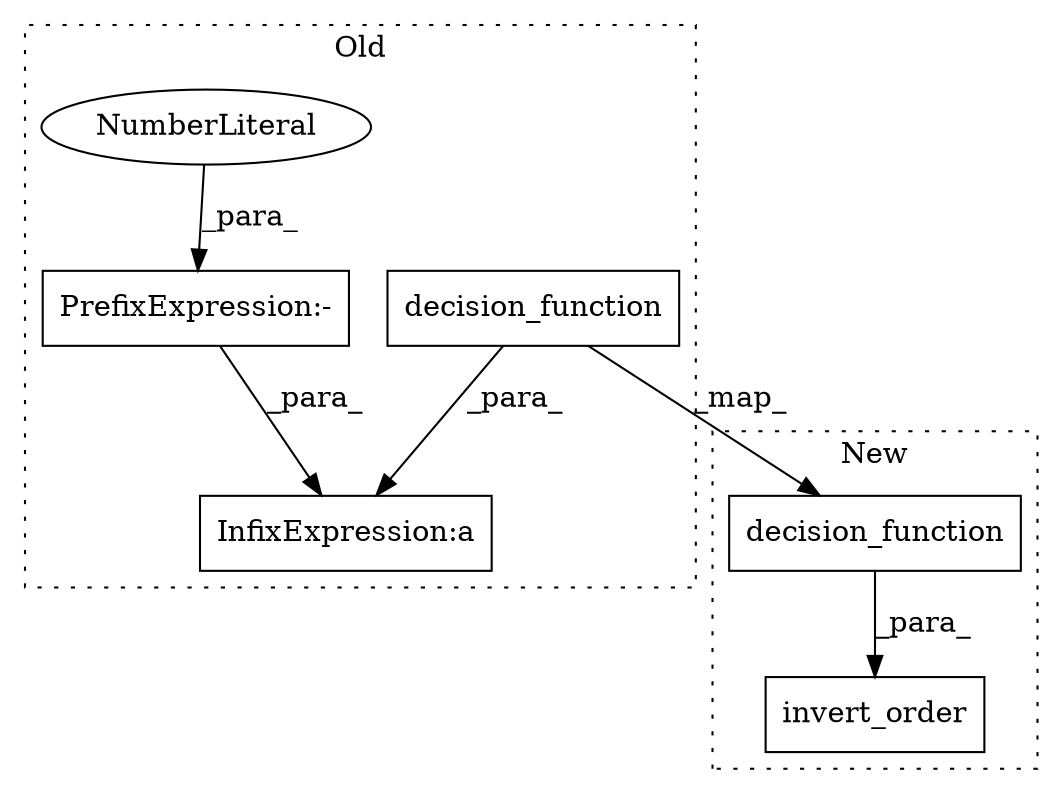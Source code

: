 digraph G {
subgraph cluster0 {
1 [label="decision_function" a="32" s="1299,1318" l="18,1" shape="box"];
3 [label="InfixExpression:a" a="27" s="1319" l="3" shape="box"];
4 [label="PrefixExpression:-" a="38" s="1322" l="1" shape="box"];
5 [label="NumberLiteral" a="34" s="1323" l="1" shape="ellipse"];
label = "Old";
style="dotted";
}
subgraph cluster1 {
2 [label="decision_function" a="32" s="1353,1372" l="18,1" shape="box"];
6 [label="invert_order" a="32" s="1325,1373" l="13,1" shape="box"];
label = "New";
style="dotted";
}
1 -> 3 [label="_para_"];
1 -> 2 [label="_map_"];
2 -> 6 [label="_para_"];
4 -> 3 [label="_para_"];
5 -> 4 [label="_para_"];
}